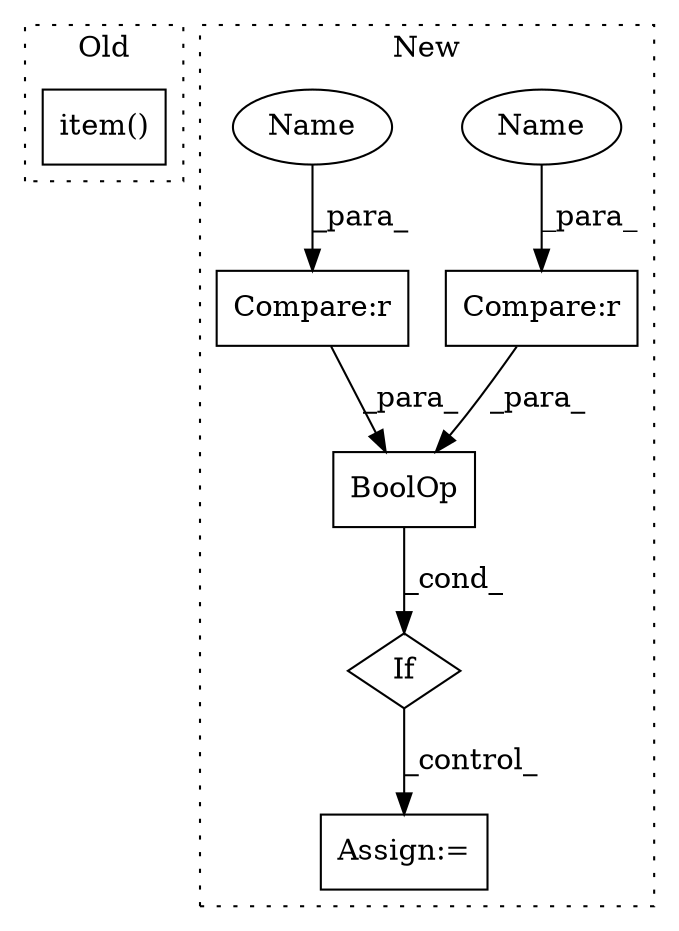 digraph G {
subgraph cluster0 {
1 [label="item()" a="75" s="14372" l="11" shape="box"];
label = "Old";
style="dotted";
}
subgraph cluster1 {
2 [label="BoolOp" a="72" s="15487" l="56" shape="box"];
3 [label="If" a="96" s="15484" l="3" shape="diamond"];
4 [label="Assign:=" a="68" s="15561" l="4" shape="box"];
5 [label="Compare:r" a="40" s="15515" l="28" shape="box"];
6 [label="Compare:r" a="40" s="15487" l="23" shape="box"];
7 [label="Name" a="87" s="15506" l="4" shape="ellipse"];
8 [label="Name" a="87" s="15539" l="4" shape="ellipse"];
label = "New";
style="dotted";
}
2 -> 3 [label="_cond_"];
3 -> 4 [label="_control_"];
5 -> 2 [label="_para_"];
6 -> 2 [label="_para_"];
7 -> 6 [label="_para_"];
8 -> 5 [label="_para_"];
}